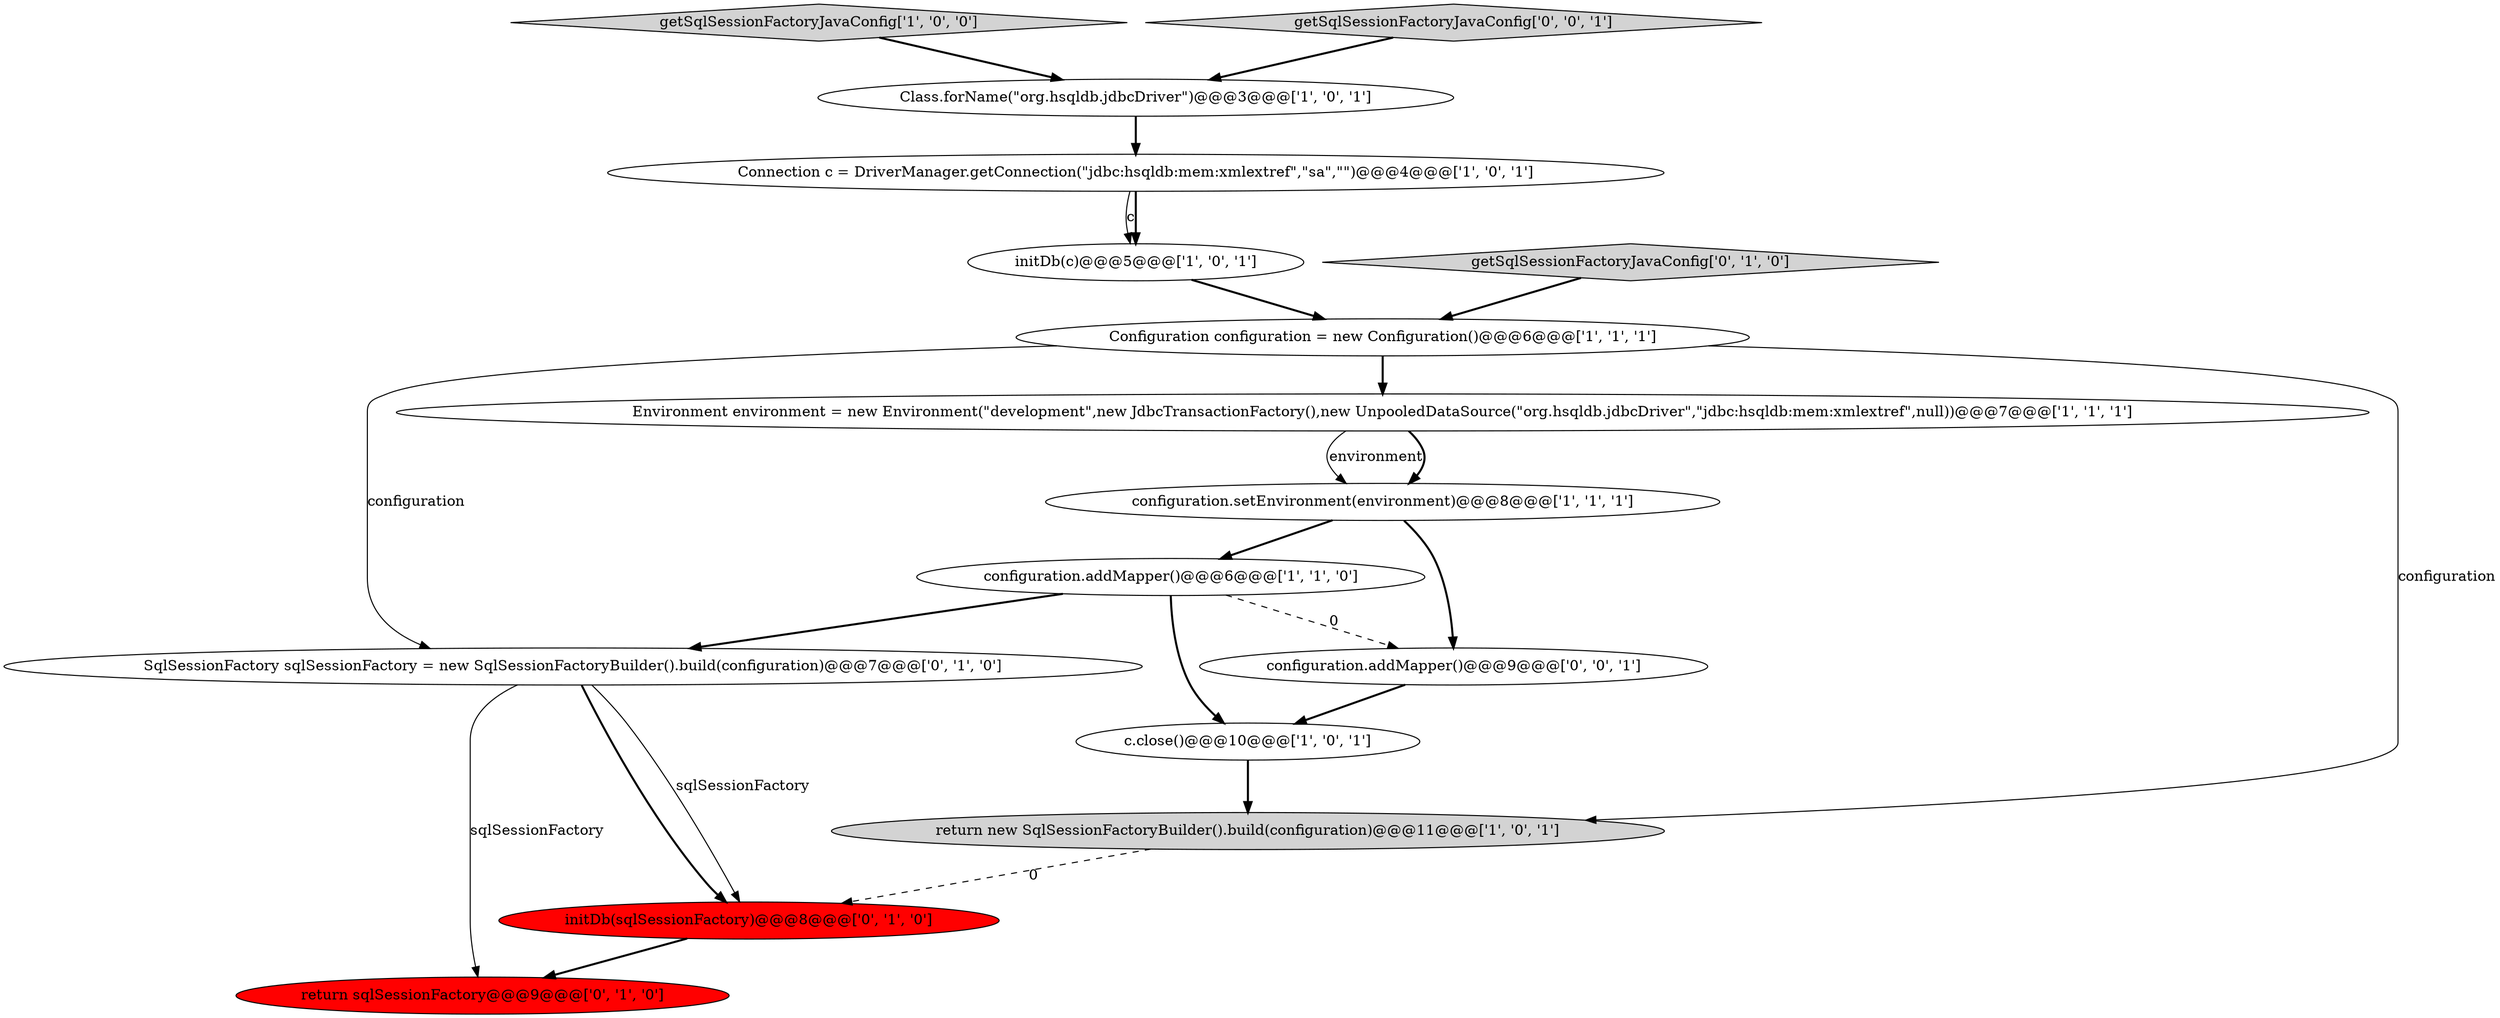 digraph {
11 [style = filled, label = "SqlSessionFactory sqlSessionFactory = new SqlSessionFactoryBuilder().build(configuration)@@@7@@@['0', '1', '0']", fillcolor = white, shape = ellipse image = "AAA0AAABBB2BBB"];
6 [style = filled, label = "c.close()@@@10@@@['1', '0', '1']", fillcolor = white, shape = ellipse image = "AAA0AAABBB1BBB"];
5 [style = filled, label = "Environment environment = new Environment(\"development\",new JdbcTransactionFactory(),new UnpooledDataSource(\"org.hsqldb.jdbcDriver\",\"jdbc:hsqldb:mem:xmlextref\",null))@@@7@@@['1', '1', '1']", fillcolor = white, shape = ellipse image = "AAA0AAABBB1BBB"];
1 [style = filled, label = "Configuration configuration = new Configuration()@@@6@@@['1', '1', '1']", fillcolor = white, shape = ellipse image = "AAA0AAABBB1BBB"];
3 [style = filled, label = "getSqlSessionFactoryJavaConfig['1', '0', '0']", fillcolor = lightgray, shape = diamond image = "AAA0AAABBB1BBB"];
0 [style = filled, label = "configuration.addMapper()@@@6@@@['1', '1', '0']", fillcolor = white, shape = ellipse image = "AAA0AAABBB1BBB"];
4 [style = filled, label = "Class.forName(\"org.hsqldb.jdbcDriver\")@@@3@@@['1', '0', '1']", fillcolor = white, shape = ellipse image = "AAA0AAABBB1BBB"];
2 [style = filled, label = "configuration.setEnvironment(environment)@@@8@@@['1', '1', '1']", fillcolor = white, shape = ellipse image = "AAA0AAABBB1BBB"];
12 [style = filled, label = "initDb(sqlSessionFactory)@@@8@@@['0', '1', '0']", fillcolor = red, shape = ellipse image = "AAA1AAABBB2BBB"];
13 [style = filled, label = "return sqlSessionFactory@@@9@@@['0', '1', '0']", fillcolor = red, shape = ellipse image = "AAA1AAABBB2BBB"];
7 [style = filled, label = "initDb(c)@@@5@@@['1', '0', '1']", fillcolor = white, shape = ellipse image = "AAA0AAABBB1BBB"];
9 [style = filled, label = "return new SqlSessionFactoryBuilder().build(configuration)@@@11@@@['1', '0', '1']", fillcolor = lightgray, shape = ellipse image = "AAA0AAABBB1BBB"];
8 [style = filled, label = "Connection c = DriverManager.getConnection(\"jdbc:hsqldb:mem:xmlextref\",\"sa\",\"\")@@@4@@@['1', '0', '1']", fillcolor = white, shape = ellipse image = "AAA0AAABBB1BBB"];
10 [style = filled, label = "getSqlSessionFactoryJavaConfig['0', '1', '0']", fillcolor = lightgray, shape = diamond image = "AAA0AAABBB2BBB"];
14 [style = filled, label = "getSqlSessionFactoryJavaConfig['0', '0', '1']", fillcolor = lightgray, shape = diamond image = "AAA0AAABBB3BBB"];
15 [style = filled, label = "configuration.addMapper()@@@9@@@['0', '0', '1']", fillcolor = white, shape = ellipse image = "AAA0AAABBB3BBB"];
1->5 [style = bold, label=""];
7->1 [style = bold, label=""];
0->6 [style = bold, label=""];
0->15 [style = dashed, label="0"];
0->11 [style = bold, label=""];
8->7 [style = solid, label="c"];
11->12 [style = bold, label=""];
15->6 [style = bold, label=""];
1->11 [style = solid, label="configuration"];
3->4 [style = bold, label=""];
8->7 [style = bold, label=""];
5->2 [style = solid, label="environment"];
12->13 [style = bold, label=""];
5->2 [style = bold, label=""];
2->0 [style = bold, label=""];
11->12 [style = solid, label="sqlSessionFactory"];
11->13 [style = solid, label="sqlSessionFactory"];
2->15 [style = bold, label=""];
4->8 [style = bold, label=""];
9->12 [style = dashed, label="0"];
6->9 [style = bold, label=""];
1->9 [style = solid, label="configuration"];
10->1 [style = bold, label=""];
14->4 [style = bold, label=""];
}
